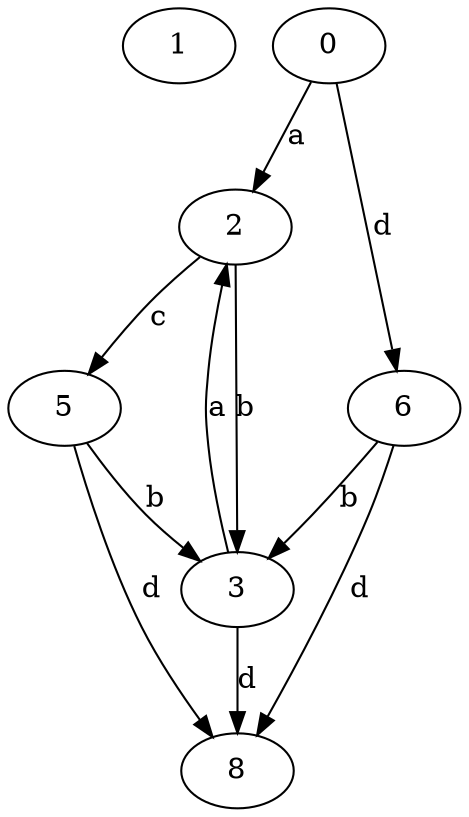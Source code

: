 strict digraph  {
1;
2;
3;
5;
6;
0;
8;
2 -> 3  [label=b];
2 -> 5  [label=c];
3 -> 2  [label=a];
3 -> 8  [label=d];
5 -> 3  [label=b];
5 -> 8  [label=d];
6 -> 3  [label=b];
6 -> 8  [label=d];
0 -> 2  [label=a];
0 -> 6  [label=d];
}

